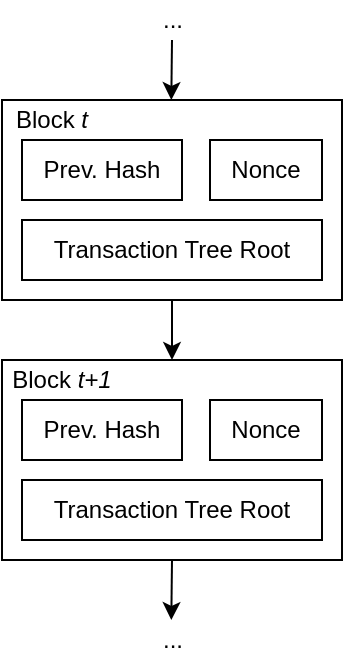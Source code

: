 <mxfile version="16.5.1" type="device"><diagram id="8k_w9Ri6Dg0-7fXbmmaV" name="Page-1"><mxGraphModel dx="981" dy="597" grid="1" gridSize="10" guides="1" tooltips="1" connect="1" arrows="1" fold="1" page="1" pageScale="1" pageWidth="827" pageHeight="1169" math="0" shadow="0"><root><mxCell id="0"/><mxCell id="1" parent="0"/><mxCell id="-OIhk8ht8o3Kv_PwghQk-16" style="edgeStyle=orthogonalEdgeStyle;rounded=0;orthogonalLoop=1;jettySize=auto;html=1;" edge="1" parent="1" source="-OIhk8ht8o3Kv_PwghQk-1" target="-OIhk8ht8o3Kv_PwghQk-8"><mxGeometry relative="1" as="geometry"/></mxCell><mxCell id="-OIhk8ht8o3Kv_PwghQk-1" value="" style="rounded=0;whiteSpace=wrap;html=1;" vertex="1" parent="1"><mxGeometry x="310" y="130" width="170" height="100" as="geometry"/></mxCell><mxCell id="-OIhk8ht8o3Kv_PwghQk-4" value="Prev. Hash" style="rounded=0;whiteSpace=wrap;html=1;" vertex="1" parent="1"><mxGeometry x="320" y="150" width="80" height="30" as="geometry"/></mxCell><mxCell id="-OIhk8ht8o3Kv_PwghQk-5" value="Block&lt;i&gt; t&lt;/i&gt;" style="text;html=1;strokeColor=none;fillColor=none;align=center;verticalAlign=middle;whiteSpace=wrap;rounded=0;" vertex="1" parent="1"><mxGeometry x="310" y="130" width="50" height="20" as="geometry"/></mxCell><mxCell id="-OIhk8ht8o3Kv_PwghQk-6" value="Nonce" style="rounded=0;whiteSpace=wrap;html=1;" vertex="1" parent="1"><mxGeometry x="414" y="150" width="56" height="30" as="geometry"/></mxCell><mxCell id="-OIhk8ht8o3Kv_PwghQk-7" value="Transaction Tree Root" style="rounded=0;whiteSpace=wrap;html=1;" vertex="1" parent="1"><mxGeometry x="320" y="190" width="150" height="30" as="geometry"/></mxCell><mxCell id="-OIhk8ht8o3Kv_PwghQk-8" value="" style="rounded=0;whiteSpace=wrap;html=1;" vertex="1" parent="1"><mxGeometry x="310" y="260" width="170" height="100" as="geometry"/></mxCell><mxCell id="-OIhk8ht8o3Kv_PwghQk-9" value="Prev. Hash" style="rounded=0;whiteSpace=wrap;html=1;" vertex="1" parent="1"><mxGeometry x="320" y="280" width="80" height="30" as="geometry"/></mxCell><mxCell id="-OIhk8ht8o3Kv_PwghQk-10" value="Block&lt;i&gt; t+1&lt;/i&gt;" style="text;html=1;strokeColor=none;fillColor=none;align=center;verticalAlign=middle;whiteSpace=wrap;rounded=0;" vertex="1" parent="1"><mxGeometry x="310" y="260" width="60" height="20" as="geometry"/></mxCell><mxCell id="-OIhk8ht8o3Kv_PwghQk-11" value="Nonce" style="rounded=0;whiteSpace=wrap;html=1;" vertex="1" parent="1"><mxGeometry x="414" y="280" width="56" height="30" as="geometry"/></mxCell><mxCell id="-OIhk8ht8o3Kv_PwghQk-12" value="Transaction Tree Root" style="rounded=0;whiteSpace=wrap;html=1;" vertex="1" parent="1"><mxGeometry x="320" y="320" width="150" height="30" as="geometry"/></mxCell><mxCell id="-OIhk8ht8o3Kv_PwghQk-17" value="" style="endArrow=classic;html=1;rounded=0;" edge="1" parent="1"><mxGeometry width="50" height="50" relative="1" as="geometry"><mxPoint x="395" y="100" as="sourcePoint"/><mxPoint x="394.66" y="130" as="targetPoint"/></mxGeometry></mxCell><mxCell id="-OIhk8ht8o3Kv_PwghQk-19" value="..." style="text;html=1;strokeColor=none;fillColor=none;align=center;verticalAlign=middle;whiteSpace=wrap;rounded=0;" vertex="1" parent="1"><mxGeometry x="377.5" y="80" width="35" height="20" as="geometry"/></mxCell><mxCell id="-OIhk8ht8o3Kv_PwghQk-20" value="" style="endArrow=classic;html=1;rounded=0;" edge="1" parent="1"><mxGeometry width="50" height="50" relative="1" as="geometry"><mxPoint x="395" y="360" as="sourcePoint"/><mxPoint x="394.66" y="390.0" as="targetPoint"/></mxGeometry></mxCell><mxCell id="-OIhk8ht8o3Kv_PwghQk-21" value="..." style="text;html=1;strokeColor=none;fillColor=none;align=center;verticalAlign=middle;whiteSpace=wrap;rounded=0;" vertex="1" parent="1"><mxGeometry x="377.5" y="390" width="35" height="20" as="geometry"/></mxCell></root></mxGraphModel></diagram></mxfile>